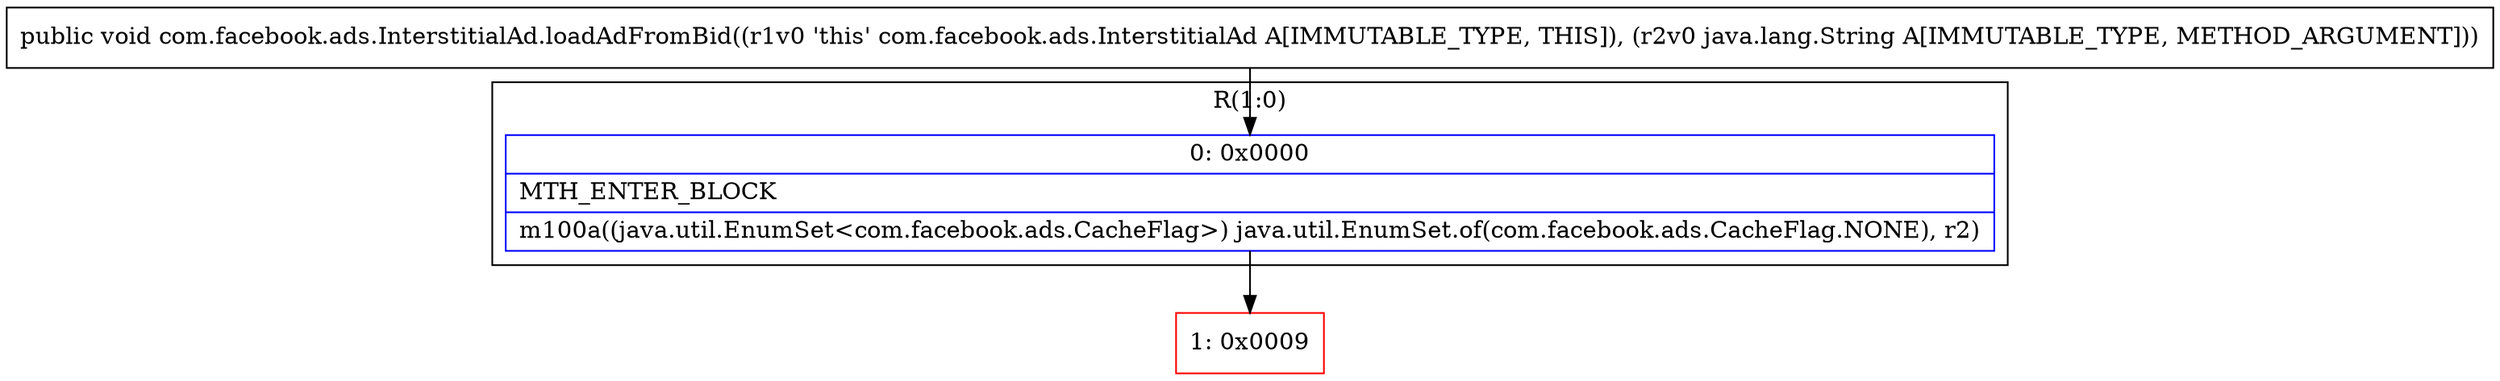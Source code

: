 digraph "CFG forcom.facebook.ads.InterstitialAd.loadAdFromBid(Ljava\/lang\/String;)V" {
subgraph cluster_Region_1861271370 {
label = "R(1:0)";
node [shape=record,color=blue];
Node_0 [shape=record,label="{0\:\ 0x0000|MTH_ENTER_BLOCK\l|m100a((java.util.EnumSet\<com.facebook.ads.CacheFlag\>) java.util.EnumSet.of(com.facebook.ads.CacheFlag.NONE), r2)\l}"];
}
Node_1 [shape=record,color=red,label="{1\:\ 0x0009}"];
MethodNode[shape=record,label="{public void com.facebook.ads.InterstitialAd.loadAdFromBid((r1v0 'this' com.facebook.ads.InterstitialAd A[IMMUTABLE_TYPE, THIS]), (r2v0 java.lang.String A[IMMUTABLE_TYPE, METHOD_ARGUMENT])) }"];
MethodNode -> Node_0;
Node_0 -> Node_1;
}


